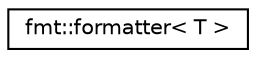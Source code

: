 digraph "Graphical Class Hierarchy"
{
 // LATEX_PDF_SIZE
  edge [fontname="Helvetica",fontsize="10",labelfontname="Helvetica",labelfontsize="10"];
  node [fontname="Helvetica",fontsize="10",shape=record];
  rankdir="LR";
  Node0 [label="fmt::formatter\< T \>",height=0.2,width=0.4,color="black", fillcolor="white", style="filled",URL="$structfmt_1_1formatter_3_01T_01_4.html",tooltip=" "];
}
